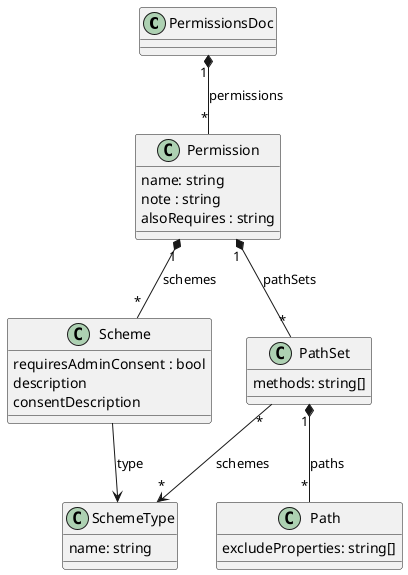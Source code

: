 @startuml Permissions
class PermissionsDoc {
}

class Permission {
  name: string
  note : string
  alsoRequires : string
}
PermissionsDoc "1" *-- "*" Permission : permissions

class Scheme { 
    requiresAdminConsent : bool
    description
    consentDescription
}
Scheme --> SchemeType : type
class SchemeType {
    name: string
}
Permission "1" *-- "*" Scheme : schemes

class PathSet  {
    methods: string[]
    
}
class Path {
    excludeProperties: string[]
}
PathSet "1" *-- "*" Path : paths
Permission "1" *-- "*" PathSet : pathSets
PathSet "*" --> "*" SchemeType : schemes
@enduml